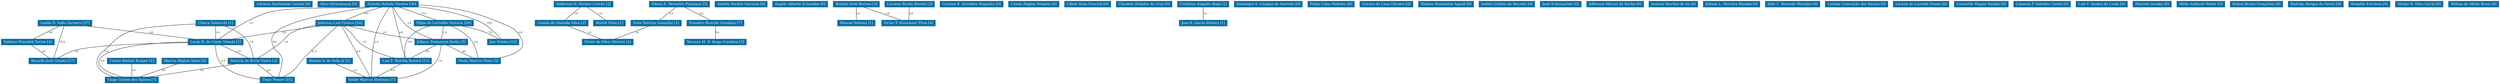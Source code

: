 strict graph grafo2 {
	graph [bb="0,0,7188,290.65",
		id=grafo2,
		overlap=False
	];
	node [fontsize=12,
		label="\N",
		shape=rectangle,
		style=filled
	];
	0	 [URL="membro-7031094369974040.html",
		color="#0A6EA4",
		fontcolor="#FFFFFF",
		height=0.29167,
		label="Adriana Hartemink Cantini [0]",
		pos="706.5,274.5",
		width=2.25];
	1	 [URL="membro-8786959920026227.html",
		color="#0A6EA4",
		fontcolor="#FFFFFF",
		height=0.29167,
		label="Alice Hirschmann [0]",
		pos="865.5,274.5",
		width=1.6528];
	2	 [URL="membro-4075727326925108.html",
		color="#0A6EA4",
		fontcolor="#FFFFFF",
		height=0.29167,
		label="Analía D. Valle Garnero [37]",
		pos="167.5,208.5",
		width=2.1667];
	19	 [URL="membro-3194461270391349.html",
		color="#0A6EA4",
		fontcolor="#FFFFFF",
		height=0.29167,
		label="Fabiano Pimentel Torres [4]",
		pos="74.5,142.5",
		width=2.0694];
	2 -- 19	 [fontsize=8,
		label=4.0,
		lp="132.5,175.5",
		pos="152.56,197.9 135.2,185.58 106.74,165.38 89.405,153.08"];
	38	 [URL="membro-9245604354419040.html",
		color="#0A6EA4",
		fontcolor="#FFFFFF",
		height=0.29167,
		label="Lucia H. do Canto Vinade [5]",
		pos="380.5,142.5",
		width=2.2083];
	2 -- 38	 [fontsize=8,
		label=2.0,
		lp="292.5,175.5",
		pos="201.72,197.9 241.47,185.58 306.65,165.38 346.36,153.08"];
	50	 [URL="membro-2410346128596894.html",
		color="#0A6EA4",
		fontcolor="#FFFFFF",
		height=0.29167,
		label="Ricardo José Gunski [37]",
		pos="176.5,76.5",
		width=1.9028];
	2 -- 50	 [fontsize=8,
		label=37.0,
		lp="180.5,142.5",
		pos="168.24,197.7 169.93,172.82 174.1,111.74 175.78,87.082"];
	19 -- 50	 [fontsize=8,
		label=4.0,
		lp="137.5,109.5",
		pos="90.888,131.9 109.92,119.58 141.14,99.383 160.15,87.078"];
	38 -- 50	 [fontsize=8,
		label=2.0,
		lp="296.5,109.5",
		pos="347.72,131.9 309.66,119.58 247.23,99.383 209.19,87.078"];
	56	 [URL="membro-2277857386983441.html",
		color="#0A6EA4",
		fontcolor="#FFFFFF",
		height=0.29167,
		label="Thais Posser [51]",
		pos="398.5,10.5",
		width=1.375];
	38 -- 56	 [fontsize=8,
		label=1.0,
		lp="344.5,76.5",
		pos="367.91,131.89 352.3,117.37 328.98,90.344 339.5,66 347.92,46.508 366.94,30.701 381.12,21.014"];
	57	 [URL="membro-5811514780628956.html",
		color="#0A6EA4",
		fontcolor="#FFFFFF",
		height=0.29167,
		label="Tiago Gomes dos Santos [7]",
		pos="667.5,10.5",
		width=2.1111];
	38 -- 57	 [fontsize=8,
		label=2.0,
		lp="385.5,76.5",
		pos="376.73,131.96 371.68,115.78 365.03,84.747 380.5,66 384.14,61.59 524.94,35.876 607.94,21.044"];
	47	 [URL="membro-4784524035053952.html",
		color="#0A6EA4",
		fontcolor="#FFFFFF",
		height=0.29167,
		label="Patrícia de Brum Vieira [3]",
		pos="472.5,76.5",
		width=2.0139];
	38 -- 47	 [fontsize=8,
		label=1.0,
		lp="437.5,109.5",
		pos="395.28,131.9 412.45,119.58 440.6,99.383 457.76,87.078"];
	47 -- 56	 [fontsize=8,
		label=2.0,
		lp="445.5,43.5",
		pos="460.61,65.896 446.88,53.653 424.42,33.622 410.61,21.297"];
	47 -- 57	 [fontsize=8,
		label=1.0,
		lp="603.5,43.5",
		pos="514.51,65.887 533.04,60.916 555,54.632 574.5,48 598.23,39.927 624.69,29.071 643.3,21.117"];
	3	 [URL="membro-2869652027513088.html",
		color="#0A6EA4",
		fontcolor="#FFFFFF",
		height=0.29167,
		label="Anderson R. Pereira Corrêa [2]",
		pos="1703.5,274.5",
		width=2.2917];
	8	 [URL="membro-5819114335361707.html",
		color="#0A6EA4",
		fontcolor="#FFFFFF",
		height=0.29167,
		label="Camila de Almeida Silva [2]",
		pos="1613.5,208.5",
		width=2.1111];
	3 -- 8	 [fontsize=8,
		label=1.0,
		lp="1669.5,241.5",
		pos="1689,263.9 1672.2,251.58 1644.7,231.38 1627.9,219.08"];
	45	 [URL="membro-4605424722032113.html",
		color="#0A6EA4",
		fontcolor="#FFFFFF",
		height=0.29167,
		label="Muriel Pinto [1]",
		pos="1753.5,208.5",
		width=1.2778];
	3 -- 45	 [fontsize=8,
		label=1.0,
		lp="1736.5,241.5",
		pos="1711.5,263.9 1720.8,251.65 1736,231.62 1745.3,219.3"];
	59	 [URL="membro-5499729844691575.html",
		color="#0A6EA4",
		fontcolor="#FFFFFF",
		height=0.29167,
		label="Victor da Silva Oliveira [2]",
		pos="1805.5,142.5",
		width=2.0278];
	8 -- 59	 [fontsize=8,
		label=1.0,
		lp="1726.5,175.5",
		pos="1644.3,197.9 1680.2,185.58 1738.9,165.38 1774.7,153.08"];
	4	 [URL="membro-0043376390965232.html",
		color="#0A6EA4",
		fontcolor="#FFFFFF",
		height=0.29167,
		label="Andréa Becker Narvaes [0]",
		pos="2115.5,274.5",
		width=2.0417];
	5	 [URL="membro-0905235589505578.html",
		color="#0A6EA4",
		fontcolor="#FFFFFF",
		height=0.29167,
		label="Angelo Alberto Schneider [0]",
		pos="2286.5,274.5",
		width=2.1944];
	6	 [URL="membro-2960319577737903.html",
		color="#0A6EA4",
		fontcolor="#FFFFFF",
		height=0.29167,
		label="Antonio Batista Pereira [30]",
		pos="1017.5,274.5",
		width=2.0694];
	6 -- 38	 [fontsize=8,
		label=1.0,
		lp="424.5,208.5",
		pos="942.86,265.02 939.7,264.67 936.57,264.33 933.5,264 819.48,251.89 514.56,283.11 419.5,219 396.51,203.5 386.34,170.14 382.5,153.05"];
	6 -- 56	 [fontsize=8,
		label=5.0,
		lp="278.5,142.5",
		pos="942.88,264.83 939.71,264.53 936.58,264.25 933.5,264 721.16,246.77 665.98,271.7 454.5,246 372.95,236.09 273.5,290.65 273.5,208.5 \
273.5,208.5 273.5,208.5 273.5,76.5 273.5,40.793 313.88,24.355 348.74,16.817"];
	21	 [URL="membro-4895231407900749.html",
		color="#0A6EA4",
		fontcolor="#FFFFFF",
		height=0.29167,
		label="Filipe de Carvalho Victoria [20]",
		pos="1133.5,208.5",
		width=2.3333];
	6 -- 21	 [fontsize=8,
		label=17.0,
		lp="1089.5,241.5",
		pos="1036.1,263.9 1057.8,251.58 1093.3,231.38 1114.9,219.08"];
	25	 [URL="membro-2069437408328707.html",
		color="#0A6EA4",
		fontcolor="#FFFFFF",
		height=0.29167,
		label="Jair Putzke [12]",
		pos="1033.5,142.5",
		width=1.2639];
	6 -- 25	 [fontsize=8,
		label=10.0,
		lp="1033.5,208.5",
		pos="1018.8,263.6 1020.5,248.76 1023.7,221.36 1026.5,198 1028.4,182.38 1030.7,164.31 1032.1,153.14"];
	27	 [URL="membro-1680065573338339.html",
		color="#0A6EA4",
		fontcolor="#FFFFFF",
		height=0.29167,
		label="Jeferson Luis Franco [54]",
		pos="862.5,208.5",
		width=1.9167];
	6 -- 27	 [fontsize=8,
		label=6.0,
		lp="940.5,241.5",
		pos="983.58,263.9 968.65,258.93 951.02,252.64 935.5,246 916.64,237.92 895.9,227.07 881.36,219.12"];
	32	 [URL="membro-7328532865816639.html",
		color="#0A6EA4",
		fontcolor="#FFFFFF",
		height=0.29167,
		label="Juliano Tomazzoni Boldo [5]",
		pos="1221.5,142.5",
		width=2.1528];
	6 -- 32	 [fontsize=8,
		label=1.0,
		lp="1239.5,208.5",
		pos="1092.2,264.37 1145.3,255.46 1209.9,240.54 1226.5,219 1241.3,199.8 1232.5,169.23 1226.2,153.17"];
	41	 [URL="membro-4304180741961721.html",
		color="#0A6EA4",
		fontcolor="#FFFFFF",
		height=0.29167,
		label="Luiz F. Wurdig Roesch [11]",
		pos="1061.5,76.5",
		width=2.0972];
	6 -- 41	 [fontsize=8,
		label=4.0,
		lp="977.5,175.5",
		pos="1009.5,263.89 992.1,239.39 954.2,177.47 978.5,132 989.94,110.6 1013.7,96.004 1032.9,87.175"];
	48	 [URL="membro-6404519694715281.html",
		color="#0A6EA4",
		fontcolor="#FFFFFF",
		height=0.29167,
		label="Paulo Marcos Pinto [5]",
		pos="1418.5,76.5",
		width=1.75];
	6 -- 48	 [fontsize=8,
		label=2.0,
		lp="1335.5,175.5",
		pos="1092.4,269.44 1126.7,265.49 1167.4,258.47 1202.5,246 1229.4,236.43 1323.3,180.1 1354.5,153 1378.2,132.44 1400.4,102.71 1411.3,87.057"];
	58	 [URL="membro-6868213051236665.html",
		color="#0A6EA4",
		fontcolor="#FFFFFF",
		height=0.29167,
		label="Valdir Marcos Stefenon [7]",
		pos="1173.5,10.5",
		width=2.0278];
	6 -- 58	 [fontsize=8,
		label=1.0,
		lp="1514.5,142.5",
		pos="1092.2,272.03 1229.9,266.48 1509.5,250.08 1509.5,208.5 1509.5,208.5 1509.5,208.5 1509.5,76.5 1509.5,49.934 1345.7,28.289 1246.8,\
17.645"];
	21 -- 25	 [fontsize=8,
		label=7.0,
		lp="1094.5,175.5",
		pos="1117.4,197.9 1098.8,185.58 1068.2,165.38 1049.5,153.08"];
	21 -- 32	 [fontsize=8,
		label=1.0,
		lp="1188.5,175.5",
		pos="1147.6,197.9 1164.1,185.58 1191,165.38 1207.4,153.08"];
	21 -- 41	 [fontsize=8,
		label=3.0,
		lp="1107.5,142.5",
		pos="1127.6,197.7 1114,172.82 1080.7,111.74 1067.3,87.082"];
	21 -- 48	 [fontsize=8,
		label=2.0,
		lp="1345.5,142.5",
		pos="1178.9,197.95 1214.8,188.68 1265.8,173.46 1307.5,153 1327.5,143.21 1378.9,105.81 1404.2,87.18"];
	27 -- 38	 [fontsize=8,
		label=2.0,
		lp="591.5,175.5",
		pos="793.41,202.86 737.48,197.93 656.72,190 586.5,180 533.6,172.46 473.53,161.22 431.96,153.01"];
	27 -- 56	 [fontsize=8,
		label=51.0,
		lp="656.5,109.5",
		pos="837.28,197.86 789.19,177.42 681.23,130.79 592.5,87 574.85,78.289 571.48,74.007 553.5,66 512.9,47.922 464.43,31.328 432.64,21.086"];
	27 -- 47	 [fontsize=8,
		label=2.0,
		lp="627.5,142.5",
		pos="793.31,200.81 762.88,196.38 726.98,189.71 695.5,180 615.97,155.48 528.21,108.26 490.9,87.152"];
	27 -- 32	 [fontsize=8,
		label=1.0,
		lp="1069.5,175.5",
		pos="919.09,197.93 959.58,190.39 1015.4,180.02 1064.5,171 1097.2,165 1133.7,158.36 1163.3,153"];
	27 -- 41	 [fontsize=8,
		label=1.0,
		lp="924.5,142.5",
		pos="873.06,197.95 878.18,192.69 884.32,186.15 889.5,180 916.3,148.18 910.82,127.98 945.5,105 955.35,98.471 979.43,92.105 1003.1,87.052"];
	27 -- 58	 [fontsize=8,
		label=2.0,
		lp="925.5,109.5",
		pos="866.51,197.76 874.41,177.7 893.58,133.97 920.5,105 967.42,54.508 1043.9,30.844 1100.5,19.846"];
	32 -- 41	 [fontsize=8,
		label=2.0,
		lp="1154.5,109.5",
		pos="1194.4,131.97 1180.9,126.67 1164.3,120.08 1149.5,114 1127.8,105.1 1103.3,94.628 1085.7,87.016"];
	32 -- 48	 [fontsize=8,
		label=4.0,
		lp="1328.5,109.5",
		pos="1249,131.86 1269.5,124.09 1298.1,113.48 1323.5,105 1342.4,98.681 1363.7,92.237 1381.3,87.079"];
	32 -- 58	 [fontsize=8,
		label=1.0,
		lp="1187.5,76.5",
		pos="1211.6,131.97 1202.4,121.45 1189.1,104.38 1182.5,87 1174,64.638 1173,36.146 1173.1,21.03"];
	41 -- 58	 [fontsize=8,
		label=5.0,
		lp="1129.5,43.5",
		pos="1079.5,65.896 1100.4,53.58 1134.7,33.383 1155.5,21.078"];
	7	 [URL="membro-3469385544914151.html",
		color="#0A6EA4",
		fontcolor="#FFFFFF",
		height=0.29167,
		label="Beatriz Stoll Moraes [3]",
		pos="2448.5,274.5",
		width=1.8056];
	55	 [URL="membro-7239967672848394.html",
		color="#0A6EA4",
		fontcolor="#FFFFFF",
		height=0.29167,
		label="Silvane Vestena [1]",
		pos="2448.5,208.5",
		width=1.5278];
	7 -- 55	 [fontsize=8,
		label=1.0,
		lp="2453.5,241.5",
		pos="2448.5,263.9 2448.5,251.65 2448.5,231.62 2448.5,219.3"];
	60	 [URL="membro-6399818992878421.html",
		color="#0A6EA4",
		fontcolor="#FFFFFF",
		height=0.29167,
		label="Victor P. Kloeckner Pires [4]",
		pos="2600.5,208.5",
		width=2.1528];
	7 -- 60	 [fontsize=8,
		label=2.0,
		lp="2539.5,241.5",
		pos="2472.9,263.9 2501.3,251.58 2547.8,231.38 2576.1,219.08"];
	9	 [URL="membro-3758714218353612.html",
		color="#0A6EA4",
		fontcolor="#FFFFFF",
		height=0.29167,
		label="Carlos Benhur Kasper [1]",
		pos="859.5,76.5",
		width=1.9306];
	9 -- 57	 [fontsize=8,
		label=1.0,
		lp="802.5,43.5",
		pos="838.48,65.973 821.72,57.86 797.49,46.753 775.5,39 755.66,32.004 733.23,25.819 713.98,21.014"];
	10	 [URL="membro-7476378319243219.html",
		color="#0A6EA4",
		fontcolor="#FFFFFF",
		height=0.29167,
		label="Carmen R. Dorneles Nogueira [0]",
		pos="2778.5,274.5",
		width=2.4722];
	11	 [URL="membro-9101858681342985.html",
		color="#0A6EA4",
		fontcolor="#FFFFFF",
		height=0.29167,
		label="Cássia Regina Nespolo [0]",
		pos="2957.5,274.5",
		width=1.9861];
	12	 [URL="membro-1681384408424641.html",
		color="#0A6EA4",
		fontcolor="#FFFFFF",
		height=0.29167,
		label="Chiara Valsecchi [1]",
		pos="495.5,208.5",
		width=1.5833];
	12 -- 38	 [fontsize=8,
		label=1.0,
		lp="440.5,175.5",
		pos="471.12,197.96 460.05,192.91 446.9,186.54 435.5,180 421.27,171.83 405.9,161.19 395.04,153.33"];
	12 -- 57	 [fontsize=8,
		label=1.0,
		lp="734.5,109.5",
		pos="552.52,199.37 612.56,186.29 703.55,155.69 741.5,87 756.78,59.344 718.63,34.502 691.61,21.054"];
	12 -- 47	 [fontsize=8,
		label=1.0,
		lp="491.5,142.5",
		pos="493.62,197.7 489.28,172.82 478.64,111.74 474.34,87.082"];
	13	 [URL="membro-4807525329153013.html",
		color="#0A6EA4",
		fontcolor="#FFFFFF",
		height=0.29167,
		label="Cibele Rosa Gracioli [0]",
		pos="3113.5,274.5",
		width=1.8333];
	14	 [URL="membro-3319979476636319.html",
		color="#0A6EA4",
		fontcolor="#FFFFFF",
		height=0.29167,
		label="Claudete Robalos da Cruz [0]",
		pos="3276.5,274.5",
		width=2.1944];
	15	 [URL="membro-3831988899325479.html",
		color="#0A6EA4",
		fontcolor="#FFFFFF",
		height=0.29167,
		label="Cristhian Augusto Bugs [1]",
		pos="3447.5,274.5",
		width=2.0417];
	30	 [URL="membro-5627311567399428.html",
		color="#0A6EA4",
		fontcolor="#FFFFFF",
		height=0.29167,
		label="Jose R. Inacio Ribeiro [1]",
		pos="3447.5,208.5",
		width=1.9167];
	15 -- 30	 [fontsize=8,
		label=1.0,
		lp="3452.5,241.5",
		pos="3447.5,263.9 3447.5,251.65 3447.5,231.62 3447.5,219.3"];
	16	 [URL="membro-3246002087220693.html",
		color="#0A6EA4",
		fontcolor="#FFFFFF",
		height=0.29167,
		label="Domingos S. Campos de Azevedo [0]",
		pos="3637.5,274.5",
		width=2.7361];
	17	 [URL="membro-7079815998550043.html",
		color="#0A6EA4",
		fontcolor="#FFFFFF",
		height=0.29167,
		label="Edson R. Monteiro Paniágua [3]",
		pos="1938.5,274.5",
		width=2.3611];
	18	 [URL="membro-0392455526575019.html",
		color="#0A6EA4",
		fontcolor="#FFFFFF",
		height=0.29167,
		label="Evandro Ricardo Guindani [7]",
		pos="2057.5,208.5",
		width=2.2361];
	17 -- 18	 [fontsize=8,
		label=2.0,
		lp="2010.5,241.5",
		pos="1957.6,263.9 1979.8,251.58 2016.2,231.38 2038.4,219.08"];
	46	 [URL="membro-4672432445245125.html",
		color="#0A6EA4",
		fontcolor="#FFFFFF",
		height=0.29167,
		label="Nola Patrícia Gamalho [2]",
		pos="1888.5,208.5",
		width=1.9583];
	17 -- 46	 [fontsize=8,
		label=1.0,
		lp="1921.5,241.5",
		pos="1930.5,263.9 1921.2,251.65 1906,231.62 1896.7,219.3"];
	62	 [URL="membro-4069656994720229.html",
		color="#0A6EA4",
		fontcolor="#FFFFFF",
		height=0.29167,
		label="Yáscara M. N. Koga Guindani [5]",
		pos="2057.5,142.5",
		width=2.4861];
	18 -- 62	 [fontsize=8,
		label=5.0,
		lp="2062.5,175.5",
		pos="2057.5,197.9 2057.5,185.65 2057.5,165.62 2057.5,153.3"];
	46 -- 59	 [fontsize=8,
		label=1.0,
		lp="1857.5,175.5",
		pos="1875.2,197.9 1859.7,185.58 1834.3,165.38 1818.8,153.08"];
	20	 [URL="membro-1589874577225604.html",
		color="#0A6EA4",
		fontcolor="#FFFFFF",
		height=0.29167,
		label="Felipe Lima Pinheiro [0]",
		pos="3820.5,274.5",
		width=1.8472];
	22	 [URL="membro-8063504518653314.html",
		color="#0A6EA4",
		fontcolor="#FFFFFF",
		height=0.29167,
		label="Gerson de Lima Oliveira [0]",
		pos="3980.5,274.5",
		width=2.0972];
	23	 [URL="membro-5360357766246970.html",
		color="#0A6EA4",
		fontcolor="#FFFFFF",
		height=0.29167,
		label="Helmoz Roseniaim Appelt [0]",
		pos="4153.5,274.5",
		width=2.2083];
	24	 [URL="membro-0439808520770674.html",
		color="#0A6EA4",
		fontcolor="#FFFFFF",
		height=0.29167,
		label="Isabel Cristina de Macedo [0]",
		pos="4329.5,274.5",
		width=2.1667];
	26	 [URL="membro-9233988370531951.html",
		color="#0A6EA4",
		fontcolor="#FFFFFF",
		height=0.29167,
		label="Jane Schumacher [0]",
		pos="4483.5,274.5",
		width=1.6111];
	28	 [URL="membro-9707343593567031.html",
		color="#0A6EA4",
		fontcolor="#FFFFFF",
		height=0.29167,
		label="Jefferson Marçal da Rocha [0]",
		pos="4639.5,274.5",
		width=2.2222];
	29	 [URL="membro-9684510949704215.html",
		color="#0A6EA4",
		fontcolor="#FFFFFF",
		height=0.29167,
		label="Jonivan Martins de Sa [0]",
		pos="4806.5,274.5",
		width=1.9167];
	31	 [URL="membro-7147292140891511.html",
		color="#0A6EA4",
		fontcolor="#FFFFFF",
		height=0.29167,
		label="Juliana L. Moreira Rhoden [0]",
		pos="4974.5,274.5",
		width=2.2361];
	33	 [URL="membro-7724745358129837.html",
		color="#0A6EA4",
		fontcolor="#FFFFFF",
		height=0.29167,
		label="Julio C. Bresolin Marinho [0]",
		pos="5151.5,274.5",
		width=2.1667];
	34	 [URL="membro-3992717755933028.html",
		color="#0A6EA4",
		fontcolor="#FFFFFF",
		height=0.29167,
		label="Larissa Conceição dos Santos [0]",
		pos="5334.5,274.5",
		width=2.4167];
	35	 [URL="membro-4358910526888940.html",
		color="#0A6EA4",
		fontcolor="#FFFFFF",
		height=0.29167,
		label="Lauren de Lacerda Nunes [0]",
		pos="5517.5,274.5",
		width=2.1667];
	36	 [URL="membro-4569568927785852.html",
		color="#0A6EA4",
		fontcolor="#FFFFFF",
		height=0.29167,
		label="Leonardo Magno Rambo [0]",
		pos="5690.5,274.5",
		width=2.125];
	37	 [URL="membro-4752000647024265.html",
		color="#0A6EA4",
		fontcolor="#FFFFFF",
		height=0.29167,
		label="Lisianne P. Sabedra Ceolin [0]",
		pos="5866.5,274.5",
		width=2.25];
	39	 [URL="membro-4218915379129113.html",
		color="#0A6EA4",
		fontcolor="#FFFFFF",
		height=0.29167,
		label="Luciana Borba Benetti [2]",
		pos="2601.5,274.5",
		width=1.9444];
	39 -- 60	 [fontsize=8,
		label=2.0,
		lp="2606.5,241.5",
		pos="2601.3,263.9 2601.2,251.65 2600.9,231.62 2600.7,219.3"];
	40	 [URL="membro-0382799433347639.html",
		color="#0A6EA4",
		fontcolor="#FFFFFF",
		height=0.29167,
		label="Luís F. Santos da Costa [0]",
		pos="6038.5,274.5",
		width=2.0278];
	42	 [URL="membro-0501263145561247.html",
		color="#0A6EA4",
		fontcolor="#FFFFFF",
		height=0.29167,
		label="Marcelo Sander [0]",
		pos="6183.5,274.5",
		width=1.5];
	43	 [URL="membro-4541292297263996.html",
		color="#0A6EA4",
		fontcolor="#FFFFFF",
		height=0.29167,
		label="Marcia Regina Spies [5]",
		pos="667.5,76.5",
		width=1.8194];
	43 -- 57	 [fontsize=8,
		label=5.0,
		lp="672.5,43.5",
		pos="667.5,65.896 667.5,53.653 667.5,33.622 667.5,21.297"];
	44	 [URL="membro-2256892090251117.html",
		color="#0A6EA4",
		fontcolor="#FFFFFF",
		height=0.29167,
		label="Mirla Andrade Weber [0]",
		pos="6324.5,274.5",
		width=1.9028];
	49	 [URL="membro-2185779366488602.html",
		color="#0A6EA4",
		fontcolor="#FFFFFF",
		height=0.29167,
		label="Rafael Bruno Gonçalves [0]",
		pos="6486.5,274.5",
		width=2.0833];
	51	 [URL="membro-3479198807486329.html",
		color="#0A6EA4",
		fontcolor="#FFFFFF",
		height=0.29167,
		label="Rodrigo Borges de Faveri [0]",
		pos="6657.5,274.5",
		width=2.1667];
	52	 [URL="membro-2185079928360774.html",
		color="#0A6EA4",
		fontcolor="#FFFFFF",
		height=0.29167,
		label="Ronaldo Erichsen [0]",
		pos="6812.5,274.5",
		width=1.6389];
	53	 [URL="membro-3746812185320554.html",
		color="#0A6EA4",
		fontcolor="#FFFFFF",
		height=0.29167,
		label="Rubem S. de Avila Jr [1]",
		pos="1269.5,76.5",
		width=1.875];
	53 -- 58	 [fontsize=8,
		label=1.0,
		lp="1232.5,43.5",
		pos="1254.1,65.896 1236.2,53.58 1206.8,33.383 1188.9,21.078"];
	54	 [URL="membro-1512714676917940.html",
		color="#0A6EA4",
		fontcolor="#FFFFFF",
		height=0.29167,
		label="Sérgio R. Silva Gacki [0]",
		pos="6958.5,274.5",
		width=1.9028];
	61	 [URL="membro-4714952763042497.html",
		color="#0A6EA4",
		fontcolor="#FFFFFF",
		height=0.29167,
		label="Willian da Motta Brum [0]",
		pos="7116.5,274.5",
		width=1.9861];
}
